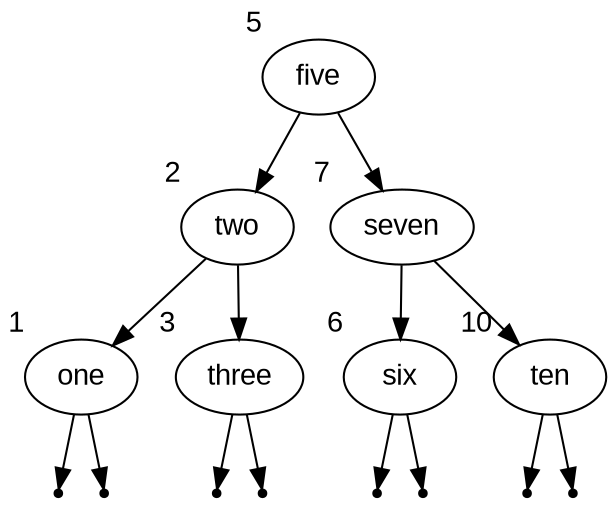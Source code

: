 digraph {
 node [fontname="Arial"];
 5 [label="five", xlabel="5"];
 2 [label="two", xlabel="2"];
 1 [label="one", xlabel="1"];
 3 [label="three", xlabel="3"];
 7 [label="seven", xlabel="7"];
 6 [label="six", xlabel="6"];
 10 [label="ten", xlabel="10"];
 5 -> 2;
 2 -> 1;
 null0 [shape=point];
 1 -> null0;
 null1 [shape=point];
 1 -> null1;
 2 -> 3;
 null2 [shape=point];
 3 -> null2;
 null3 [shape=point];
 3 -> null3;
 5 -> 7;
 7 -> 6;
 null4 [shape=point];
 6 -> null4;
 null5 [shape=point];
 6 -> null5;
 7 -> 10;
 null6 [shape=point];
 10 -> null6;
 null7 [shape=point];
 10 -> null7;
}
